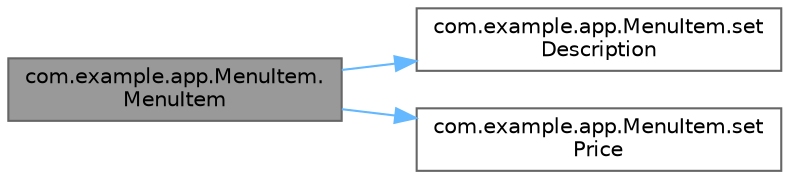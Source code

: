 digraph "com.example.app.MenuItem.MenuItem"
{
 // LATEX_PDF_SIZE
  bgcolor="transparent";
  edge [fontname=Helvetica,fontsize=10,labelfontname=Helvetica,labelfontsize=10];
  node [fontname=Helvetica,fontsize=10,shape=box,height=0.2,width=0.4];
  rankdir="LR";
  Node1 [id="Node000001",label="com.example.app.MenuItem.\lMenuItem",height=0.2,width=0.4,color="gray40", fillcolor="grey60", style="filled", fontcolor="black",tooltip=" "];
  Node1 -> Node2 [id="edge3_Node000001_Node000002",color="steelblue1",style="solid",tooltip=" "];
  Node2 [id="Node000002",label="com.example.app.MenuItem.set\lDescription",height=0.2,width=0.4,color="grey40", fillcolor="white", style="filled",URL="$classcom_1_1example_1_1app_1_1_menu_item.html#a387fc5b3bca58e6c923bbda76351f644",tooltip=" "];
  Node1 -> Node3 [id="edge4_Node000001_Node000003",color="steelblue1",style="solid",tooltip=" "];
  Node3 [id="Node000003",label="com.example.app.MenuItem.set\lPrice",height=0.2,width=0.4,color="grey40", fillcolor="white", style="filled",URL="$classcom_1_1example_1_1app_1_1_menu_item.html#aa0953f10f772a4d78fba73d9ee4216d7",tooltip=" "];
}
